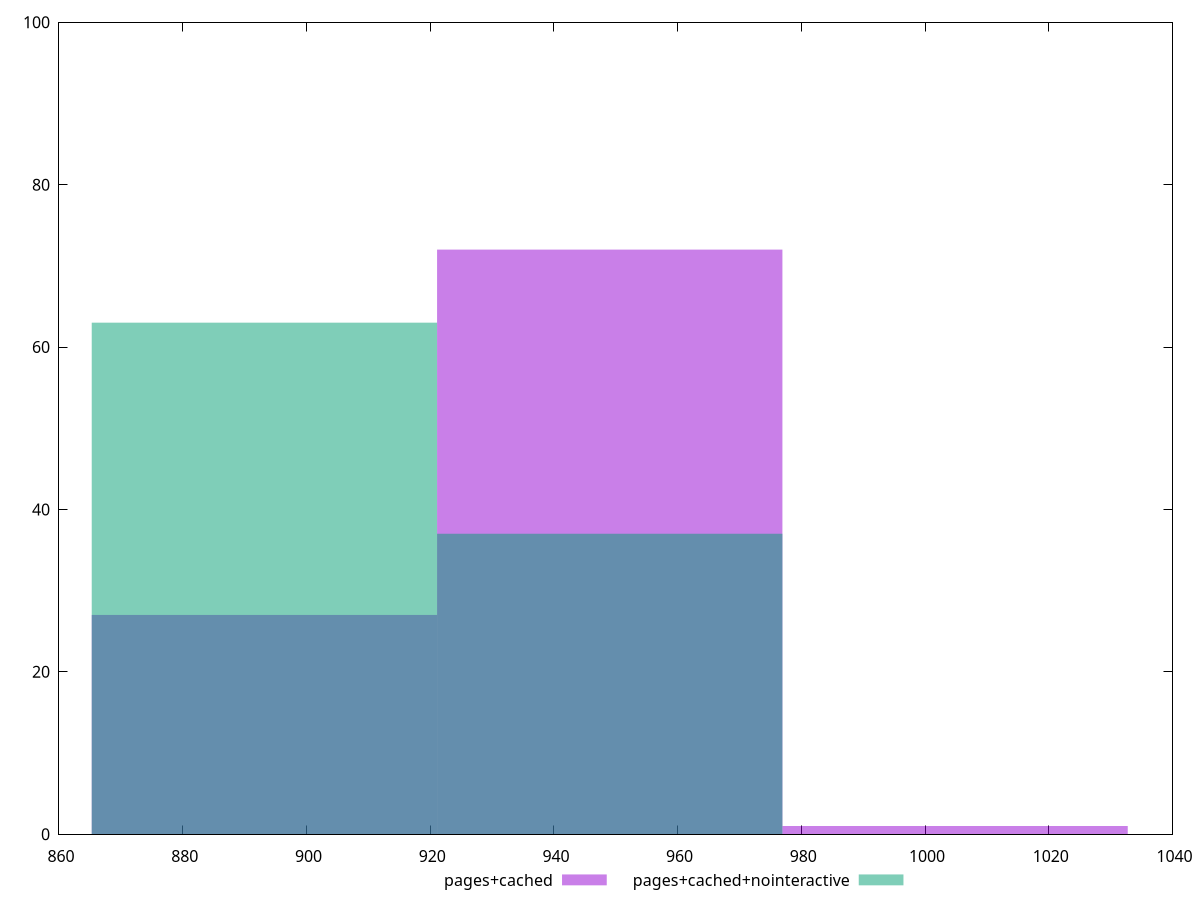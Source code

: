 reset
set terminal svg size 640, 500 enhanced background rgb 'white'
set output "report_00007_2020-12-11T15:55:29.892Z/render-blocking-resources/comparison/histogram/2_vs_3.svg"

$pagesCached <<EOF
1004.853645145407 1
949.0284426373288 72
893.2032401292506 27
EOF

$pagesCachedNointeractive <<EOF
949.0284426373288 37
893.2032401292506 63
EOF

set key outside below
set boxwidth 55.82520250807816
set yrange [0:100]
set style fill transparent solid 0.5 noborder

plot \
  $pagesCached title "pages+cached" with boxes, \
  $pagesCachedNointeractive title "pages+cached+nointeractive" with boxes, \


reset
